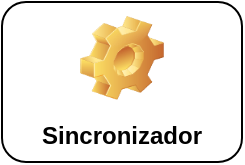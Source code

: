 <mxfile>
    <diagram id="5SRGLbCM72qvLNjN6pcg" name="Página-1">
        <mxGraphModel dx="2290" dy="991" grid="1" gridSize="10" guides="1" tooltips="1" connect="1" arrows="1" fold="1" page="1" pageScale="1" pageWidth="827" pageHeight="1169" math="0" shadow="0">
            <root>
                <mxCell id="0"/>
                <mxCell id="1" parent="0"/>
                <mxCell id="13" value="Sincronizador" style="label;whiteSpace=wrap;html=1;align=center;verticalAlign=bottom;spacingLeft=0;spacingBottom=4;imageAlign=center;imageVerticalAlign=top;image=img/clipart/Gear_128x128.png" vertex="1" parent="1">
                    <mxGeometry x="90" y="505" width="120" height="80" as="geometry"/>
                </mxCell>
            </root>
        </mxGraphModel>
    </diagram>
</mxfile>
